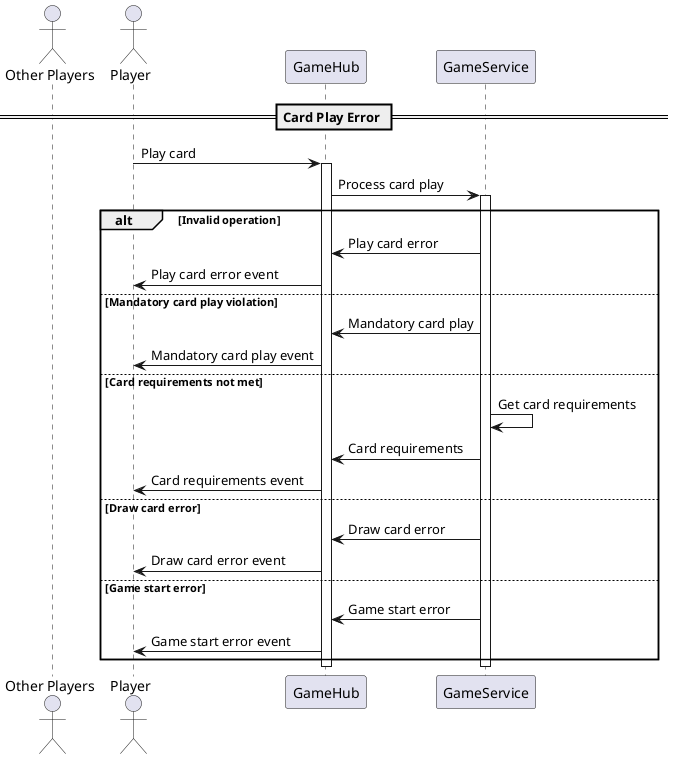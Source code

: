@startuml CardPlayErrorFlow

actor "Other Players" as Others
actor "Player" as Player
participant "GameHub" as Hub
participant "GameService" as GameSvc

== Card Play Error ==

Player -> Hub: Play card
activate Hub
Hub -> GameSvc: Process card play
activate GameSvc

alt Invalid operation
    GameSvc -> Hub: Play card error
    Hub -> Player: Play card error event
else Mandatory card play violation
    GameSvc -> Hub: Mandatory card play
    Hub -> Player: Mandatory card play event
else Card requirements not met
    GameSvc -> GameSvc: Get card requirements
    GameSvc -> Hub: Card requirements
    Hub -> Player: Card requirements event
else Draw card error
    GameSvc -> Hub: Draw card error
    Hub -> Player: Draw card error event
else Game start error
    GameSvc -> Hub: Game start error
    Hub -> Player: Game start error event
end

deactivate GameSvc
deactivate Hub

@enduml 